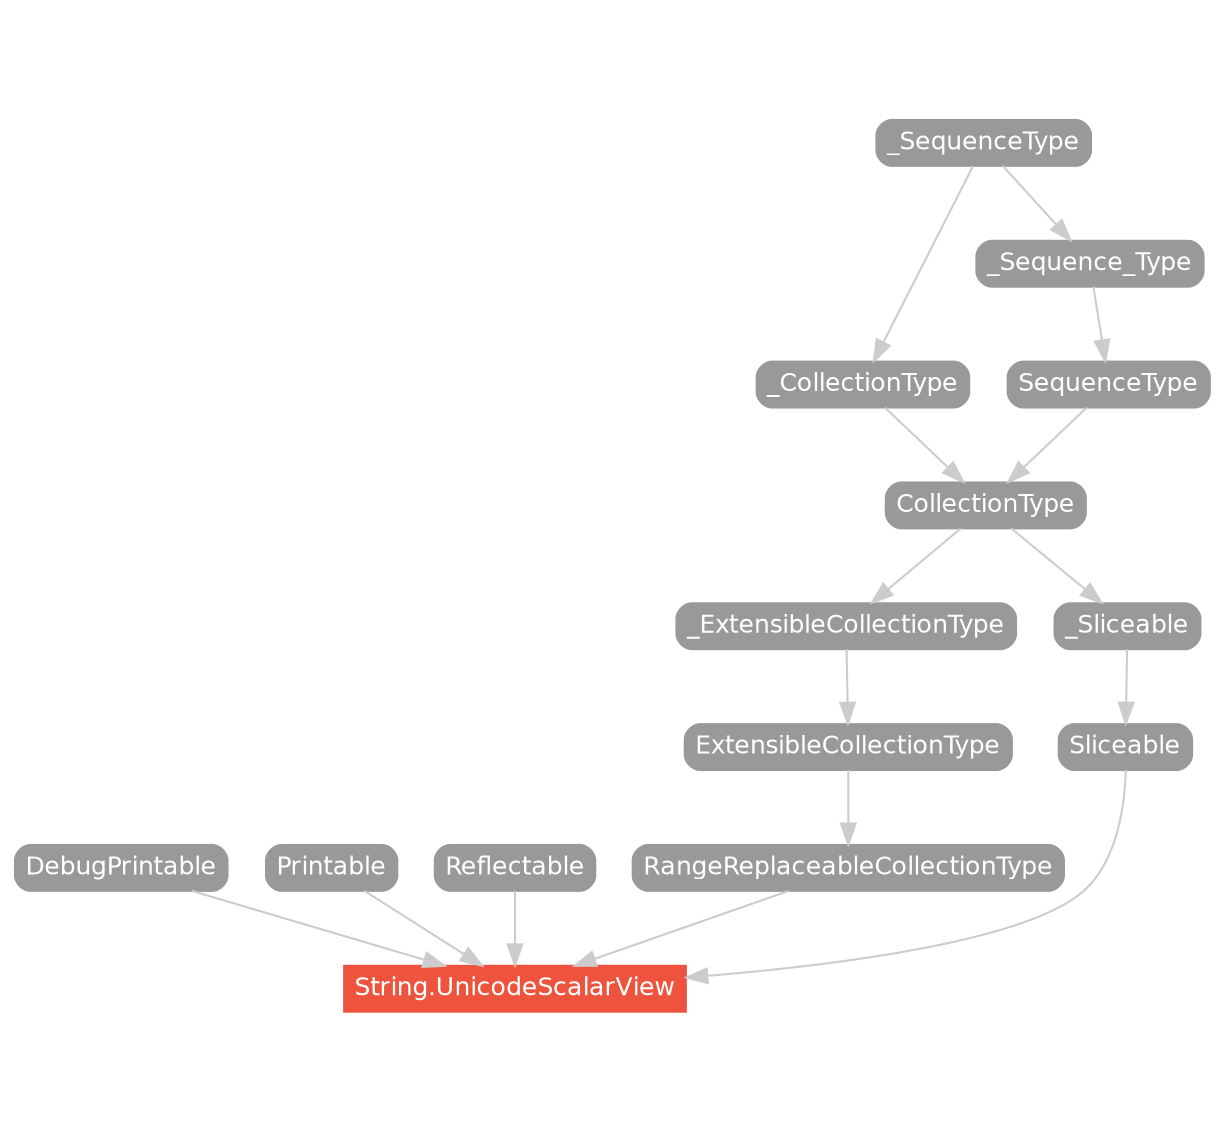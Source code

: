 strict digraph "String.UnicodeScalarView - Type Hierarchy - SwiftDoc.cn" {
    pad="0.1,0.8"
    node [shape=box, style="filled,rounded", color="#999999", fillcolor="#999999", fontcolor=white, fontname=Helvetica, fontnames="Helvetica,sansserif", fontsize=12, margin="0.07,0.05", height="0.3"]
    edge [color="#cccccc"]
    "CollectionType" [URL="/protocol/CollectionType/hierarchy/"]
    "DebugPrintable" [URL="/protocol/DebugPrintable/hierarchy/"]
    "ExtensibleCollectionType" [URL="/protocol/ExtensibleCollectionType/hierarchy/"]
    "Printable" [URL="/protocol/Printable/hierarchy/"]
    "RangeReplaceableCollectionType" [URL="/protocol/RangeReplaceableCollectionType/hierarchy/"]
    "Reflectable" [URL="/protocol/Reflectable/hierarchy/"]
    "SequenceType" [URL="/protocol/SequenceType/hierarchy/"]
    "Sliceable" [URL="/protocol/Sliceable/hierarchy/"]
    "String.UnicodeScalarView" [URL="/type/String.UnicodeScalarView/", style="filled", fillcolor="#ee543d", color="#ee543d"]
    "_CollectionType" [URL="/protocol/_CollectionType/hierarchy/"]
    "_ExtensibleCollectionType" [URL="/protocol/_ExtensibleCollectionType/hierarchy/"]
    "_SequenceType" [URL="/protocol/_SequenceType/hierarchy/"]
    "_Sequence_Type" [URL="/protocol/_Sequence_Type/hierarchy/"]
    "_Sliceable" [URL="/protocol/_Sliceable/hierarchy/"]    "Sliceable" -> "String.UnicodeScalarView"
    "Reflectable" -> "String.UnicodeScalarView"
    "Printable" -> "String.UnicodeScalarView"
    "DebugPrintable" -> "String.UnicodeScalarView"
    "RangeReplaceableCollectionType" -> "String.UnicodeScalarView"
    "_Sliceable" -> "Sliceable"
    "CollectionType" -> "_Sliceable"
    "_CollectionType" -> "CollectionType"
    "SequenceType" -> "CollectionType"
    "_SequenceType" -> "_CollectionType"
    "_Sequence_Type" -> "SequenceType"
    "_SequenceType" -> "_Sequence_Type"
    "ExtensibleCollectionType" -> "RangeReplaceableCollectionType"
    "_ExtensibleCollectionType" -> "ExtensibleCollectionType"
    "CollectionType" -> "_ExtensibleCollectionType"
    "_CollectionType" -> "CollectionType"
    "SequenceType" -> "CollectionType"
    "_SequenceType" -> "_CollectionType"
    "_Sequence_Type" -> "SequenceType"
    "_SequenceType" -> "_Sequence_Type"
    subgraph Types {
        rank = max; "String.UnicodeScalarView";
    }
}